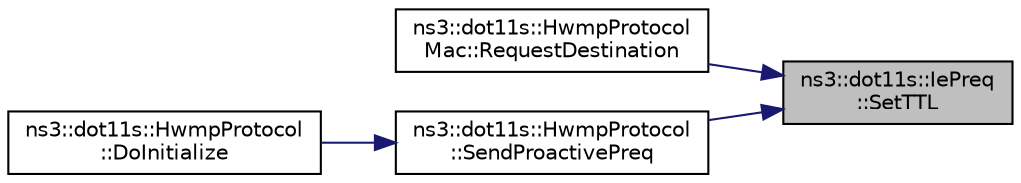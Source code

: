 digraph "ns3::dot11s::IePreq::SetTTL"
{
 // LATEX_PDF_SIZE
  edge [fontname="Helvetica",fontsize="10",labelfontname="Helvetica",labelfontsize="10"];
  node [fontname="Helvetica",fontsize="10",shape=record];
  rankdir="RL";
  Node1 [label="ns3::dot11s::IePreq\l::SetTTL",height=0.2,width=0.4,color="black", fillcolor="grey75", style="filled", fontcolor="black",tooltip="Set remaining number of hops allowed for this element."];
  Node1 -> Node2 [dir="back",color="midnightblue",fontsize="10",style="solid",fontname="Helvetica"];
  Node2 [label="ns3::dot11s::HwmpProtocol\lMac::RequestDestination",height=0.2,width=0.4,color="black", fillcolor="white", style="filled",URL="$classns3_1_1dot11s_1_1_hwmp_protocol_mac.html#af76aa30e2860d6b655f8db5e4408908b",tooltip="Request a destination."];
  Node1 -> Node3 [dir="back",color="midnightblue",fontsize="10",style="solid",fontname="Helvetica"];
  Node3 [label="ns3::dot11s::HwmpProtocol\l::SendProactivePreq",height=0.2,width=0.4,color="black", fillcolor="white", style="filled",URL="$classns3_1_1dot11s_1_1_hwmp_protocol.html#aa441183b0679939c73535bd256e8d0d0",tooltip="Proactive Preq routines:"];
  Node3 -> Node4 [dir="back",color="midnightblue",fontsize="10",style="solid",fontname="Helvetica"];
  Node4 [label="ns3::dot11s::HwmpProtocol\l::DoInitialize",height=0.2,width=0.4,color="black", fillcolor="white", style="filled",URL="$classns3_1_1dot11s_1_1_hwmp_protocol.html#a67a93c2ef31e7ca0d23b07c8c6edcd90",tooltip="Initialize() implementation."];
}
